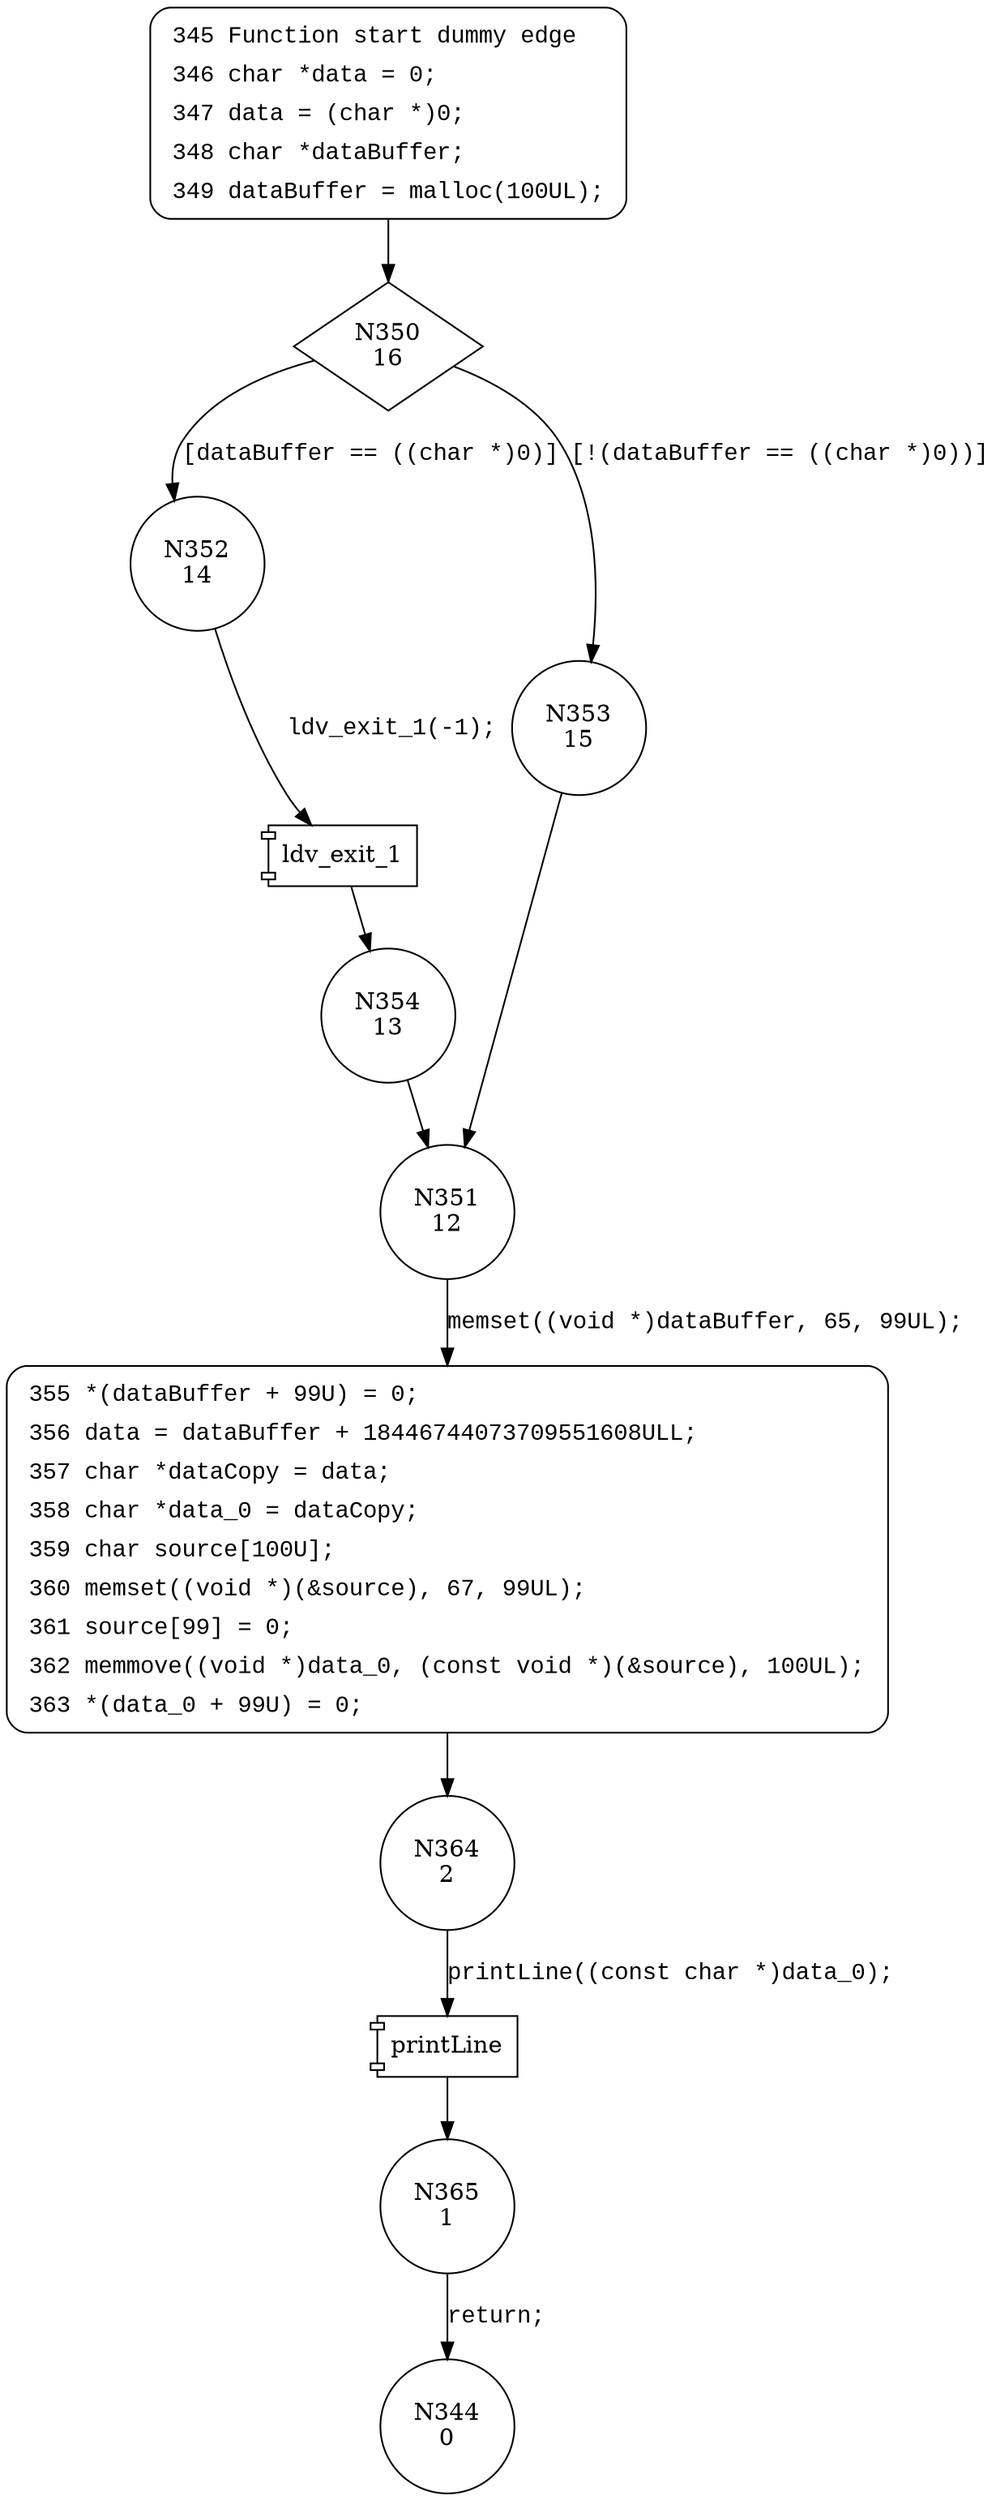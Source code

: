 digraph CWE124_Buffer_Underwrite__malloc_char_memmove_31_bad {
350 [shape="diamond" label="N350\n16"]
352 [shape="circle" label="N352\n14"]
353 [shape="circle" label="N353\n15"]
351 [shape="circle" label="N351\n12"]
355 [shape="circle" label="N355\n11"]
364 [shape="circle" label="N364\n2"]
365 [shape="circle" label="N365\n1"]
354 [shape="circle" label="N354\n13"]
344 [shape="circle" label="N344\n0"]
345 [style="filled,bold" penwidth="1" fillcolor="white" fontname="Courier New" shape="Mrecord" label=<<table border="0" cellborder="0" cellpadding="3" bgcolor="white"><tr><td align="right">345</td><td align="left">Function start dummy edge</td></tr><tr><td align="right">346</td><td align="left">char *data = 0;</td></tr><tr><td align="right">347</td><td align="left">data = (char *)0;</td></tr><tr><td align="right">348</td><td align="left">char *dataBuffer;</td></tr><tr><td align="right">349</td><td align="left">dataBuffer = malloc(100UL);</td></tr></table>>]
345 -> 350[label=""]
355 [style="filled,bold" penwidth="1" fillcolor="white" fontname="Courier New" shape="Mrecord" label=<<table border="0" cellborder="0" cellpadding="3" bgcolor="white"><tr><td align="right">355</td><td align="left">*(dataBuffer + 99U) = 0;</td></tr><tr><td align="right">356</td><td align="left">data = dataBuffer + 18446744073709551608ULL;</td></tr><tr><td align="right">357</td><td align="left">char *dataCopy = data;</td></tr><tr><td align="right">358</td><td align="left">char *data_0 = dataCopy;</td></tr><tr><td align="right">359</td><td align="left">char source[100U];</td></tr><tr><td align="right">360</td><td align="left">memset((void *)(&amp;source), 67, 99UL);</td></tr><tr><td align="right">361</td><td align="left">source[99] = 0;</td></tr><tr><td align="right">362</td><td align="left">memmove((void *)data_0, (const void *)(&amp;source), 100UL);</td></tr><tr><td align="right">363</td><td align="left">*(data_0 + 99U) = 0;</td></tr></table>>]
355 -> 364[label=""]
350 -> 352 [label="[dataBuffer == ((char *)0)]" fontname="Courier New"]
350 -> 353 [label="[!(dataBuffer == ((char *)0))]" fontname="Courier New"]
351 -> 355 [label="memset((void *)dataBuffer, 65, 99UL);" fontname="Courier New"]
100024 [shape="component" label="printLine"]
364 -> 100024 [label="printLine((const char *)data_0);" fontname="Courier New"]
100024 -> 365 [label="" fontname="Courier New"]
100025 [shape="component" label="ldv_exit_1"]
352 -> 100025 [label="ldv_exit_1(-1);" fontname="Courier New"]
100025 -> 354 [label="" fontname="Courier New"]
353 -> 351 [label="" fontname="Courier New"]
365 -> 344 [label="return;" fontname="Courier New"]
354 -> 351 [label="" fontname="Courier New"]
}